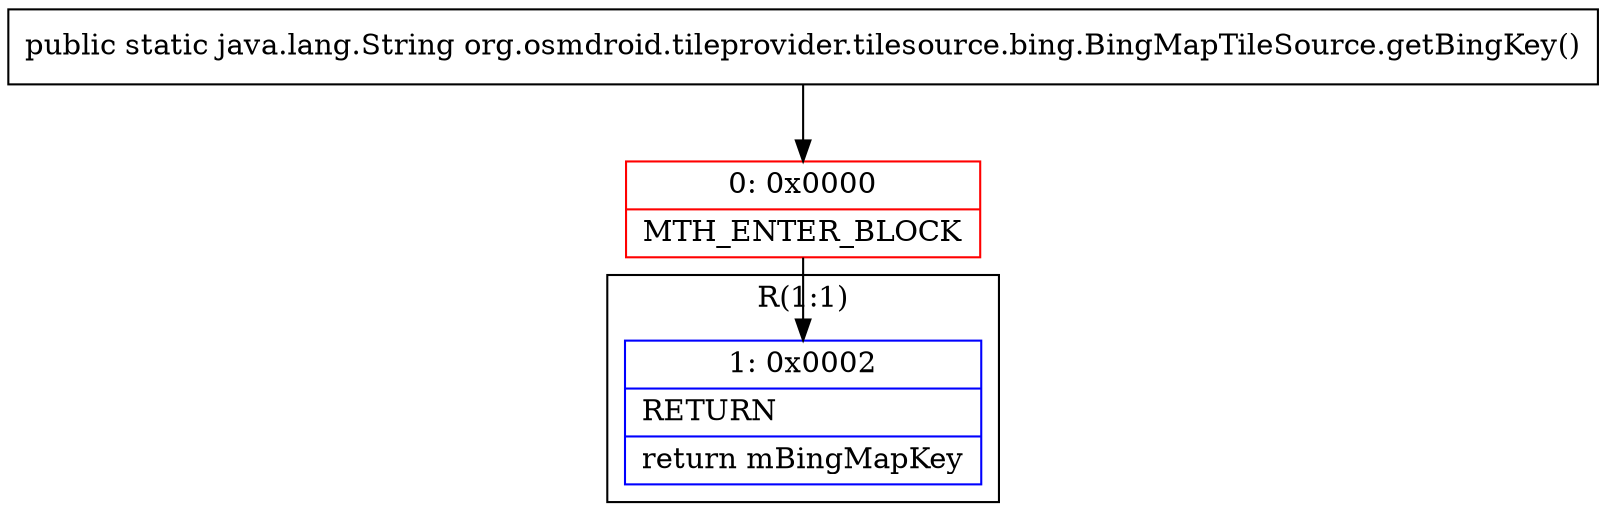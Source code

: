 digraph "CFG fororg.osmdroid.tileprovider.tilesource.bing.BingMapTileSource.getBingKey()Ljava\/lang\/String;" {
subgraph cluster_Region_2095424507 {
label = "R(1:1)";
node [shape=record,color=blue];
Node_1 [shape=record,label="{1\:\ 0x0002|RETURN\l|return mBingMapKey\l}"];
}
Node_0 [shape=record,color=red,label="{0\:\ 0x0000|MTH_ENTER_BLOCK\l}"];
MethodNode[shape=record,label="{public static java.lang.String org.osmdroid.tileprovider.tilesource.bing.BingMapTileSource.getBingKey() }"];
MethodNode -> Node_0;
Node_0 -> Node_1;
}

